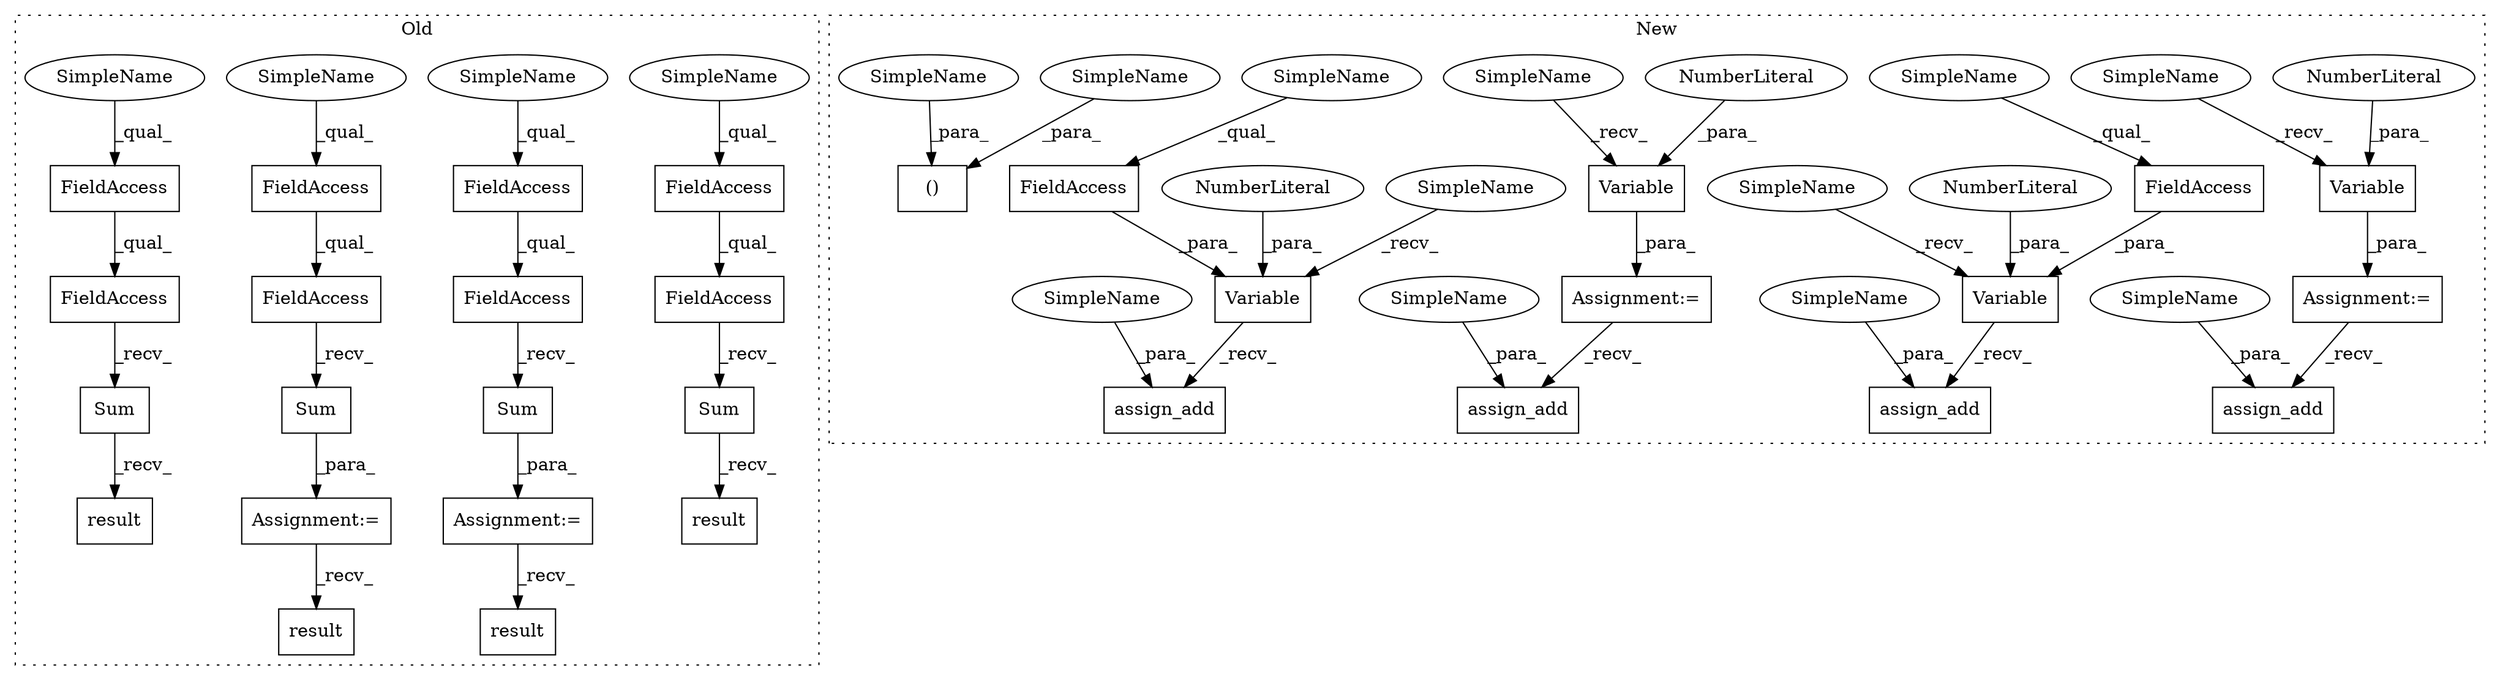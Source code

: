 digraph G {
subgraph cluster0 {
1 [label="Sum" a="32" s="3481" l="5" shape="box"];
3 [label="result" a="32" s="4624" l="8" shape="box"];
15 [label="FieldAccess" a="22" s="3456" l="24" shape="box"];
16 [label="FieldAccess" a="22" s="3456" l="16" shape="box"];
17 [label="FieldAccess" a="22" s="3316" l="16" shape="box"];
18 [label="FieldAccess" a="22" s="3316" l="24" shape="box"];
19 [label="FieldAccess" a="22" s="3363" l="16" shape="box"];
20 [label="FieldAccess" a="22" s="3363" l="24" shape="box"];
21 [label="FieldAccess" a="22" s="3410" l="16" shape="box"];
22 [label="FieldAccess" a="22" s="3410" l="24" shape="box"];
26 [label="Sum" a="32" s="3341" l="5" shape="box"];
27 [label="result" a="32" s="4901" l="8" shape="box"];
28 [label="Sum" a="32" s="3435" l="5" shape="box"];
29 [label="result" a="32" s="4597" l="8" shape="box"];
30 [label="Sum" a="32" s="3388" l="5" shape="box"];
31 [label="result" a="32" s="4945" l="8" shape="box"];
34 [label="Assignment:=" a="7" s="3315" l="1" shape="box"];
35 [label="Assignment:=" a="7" s="3409" l="1" shape="box"];
45 [label="SimpleName" a="42" s="3456" l="10" shape="ellipse"];
46 [label="SimpleName" a="42" s="3410" l="10" shape="ellipse"];
47 [label="SimpleName" a="42" s="3316" l="10" shape="ellipse"];
48 [label="SimpleName" a="42" s="3363" l="10" shape="ellipse"];
label = "Old";
style="dotted";
}
subgraph cluster1 {
2 [label="Variable" a="32" s="3411,3438" l="9,1" shape="box"];
4 [label="NumberLiteral" a="34" s="3420" l="1" shape="ellipse"];
5 [label="FieldAccess" a="22" s="3422" l="16" shape="box"];
6 [label="Variable" a="32" s="3507,3534" l="9,1" shape="box"];
7 [label="NumberLiteral" a="34" s="3516" l="1" shape="ellipse"];
8 [label="Variable" a="32" s="3467,3479" l="9,1" shape="box"];
9 [label="NumberLiteral" a="34" s="3476" l="3" shape="ellipse"];
10 [label="Variable" a="32" s="3371,3383" l="9,1" shape="box"];
11 [label="NumberLiteral" a="34" s="3380" l="3" shape="ellipse"];
12 [label="assign_add" a="32" s="4459,4479" l="11,1" shape="box"];
13 [label="FieldAccess" a="22" s="3518" l="16" shape="box"];
14 [label="assign_add" a="32" s="4411,4438" l="11,1" shape="box"];
23 [label="()" a="106" s="4278" l="38" shape="box"];
24 [label="assign_add" a="32" s="4362,4389" l="11,1" shape="box"];
25 [label="assign_add" a="32" s="4500,4520" l="11,1" shape="box"];
32 [label="Assignment:=" a="7" s="3455" l="1" shape="box"];
33 [label="Assignment:=" a="7" s="3359" l="1" shape="box"];
36 [label="SimpleName" a="42" s="3400" l="10" shape="ellipse"];
37 [label="SimpleName" a="42" s="3518" l="10" shape="ellipse"];
38 [label="SimpleName" a="42" s="3456" l="10" shape="ellipse"];
39 [label="SimpleName" a="42" s="3496" l="10" shape="ellipse"];
40 [label="SimpleName" a="42" s="3422" l="10" shape="ellipse"];
41 [label="SimpleName" a="42" s="3360" l="10" shape="ellipse"];
42 [label="SimpleName" a="42" s="4278" l="16" shape="ellipse"];
43 [label="SimpleName" a="42" s="4373" l="16" shape="ellipse"];
44 [label="SimpleName" a="42" s="4422" l="16" shape="ellipse"];
49 [label="SimpleName" a="42" s="4470" l="9" shape="ellipse"];
50 [label="SimpleName" a="42" s="4307" l="9" shape="ellipse"];
51 [label="SimpleName" a="42" s="4511" l="9" shape="ellipse"];
label = "New";
style="dotted";
}
1 -> 3 [label="_recv_"];
2 -> 12 [label="_recv_"];
4 -> 2 [label="_para_"];
5 -> 2 [label="_para_"];
6 -> 25 [label="_recv_"];
7 -> 6 [label="_para_"];
8 -> 32 [label="_para_"];
9 -> 8 [label="_para_"];
10 -> 33 [label="_para_"];
11 -> 10 [label="_para_"];
13 -> 6 [label="_para_"];
15 -> 1 [label="_recv_"];
16 -> 15 [label="_qual_"];
17 -> 18 [label="_qual_"];
18 -> 26 [label="_recv_"];
19 -> 20 [label="_qual_"];
20 -> 30 [label="_recv_"];
21 -> 22 [label="_qual_"];
22 -> 28 [label="_recv_"];
26 -> 34 [label="_para_"];
28 -> 35 [label="_para_"];
30 -> 31 [label="_recv_"];
32 -> 14 [label="_recv_"];
33 -> 24 [label="_recv_"];
34 -> 27 [label="_recv_"];
35 -> 29 [label="_recv_"];
36 -> 2 [label="_recv_"];
37 -> 13 [label="_qual_"];
38 -> 8 [label="_recv_"];
39 -> 6 [label="_recv_"];
40 -> 5 [label="_qual_"];
41 -> 10 [label="_recv_"];
42 -> 23 [label="_para_"];
43 -> 24 [label="_para_"];
44 -> 14 [label="_para_"];
45 -> 16 [label="_qual_"];
46 -> 21 [label="_qual_"];
47 -> 17 [label="_qual_"];
48 -> 19 [label="_qual_"];
49 -> 12 [label="_para_"];
50 -> 23 [label="_para_"];
51 -> 25 [label="_para_"];
}
